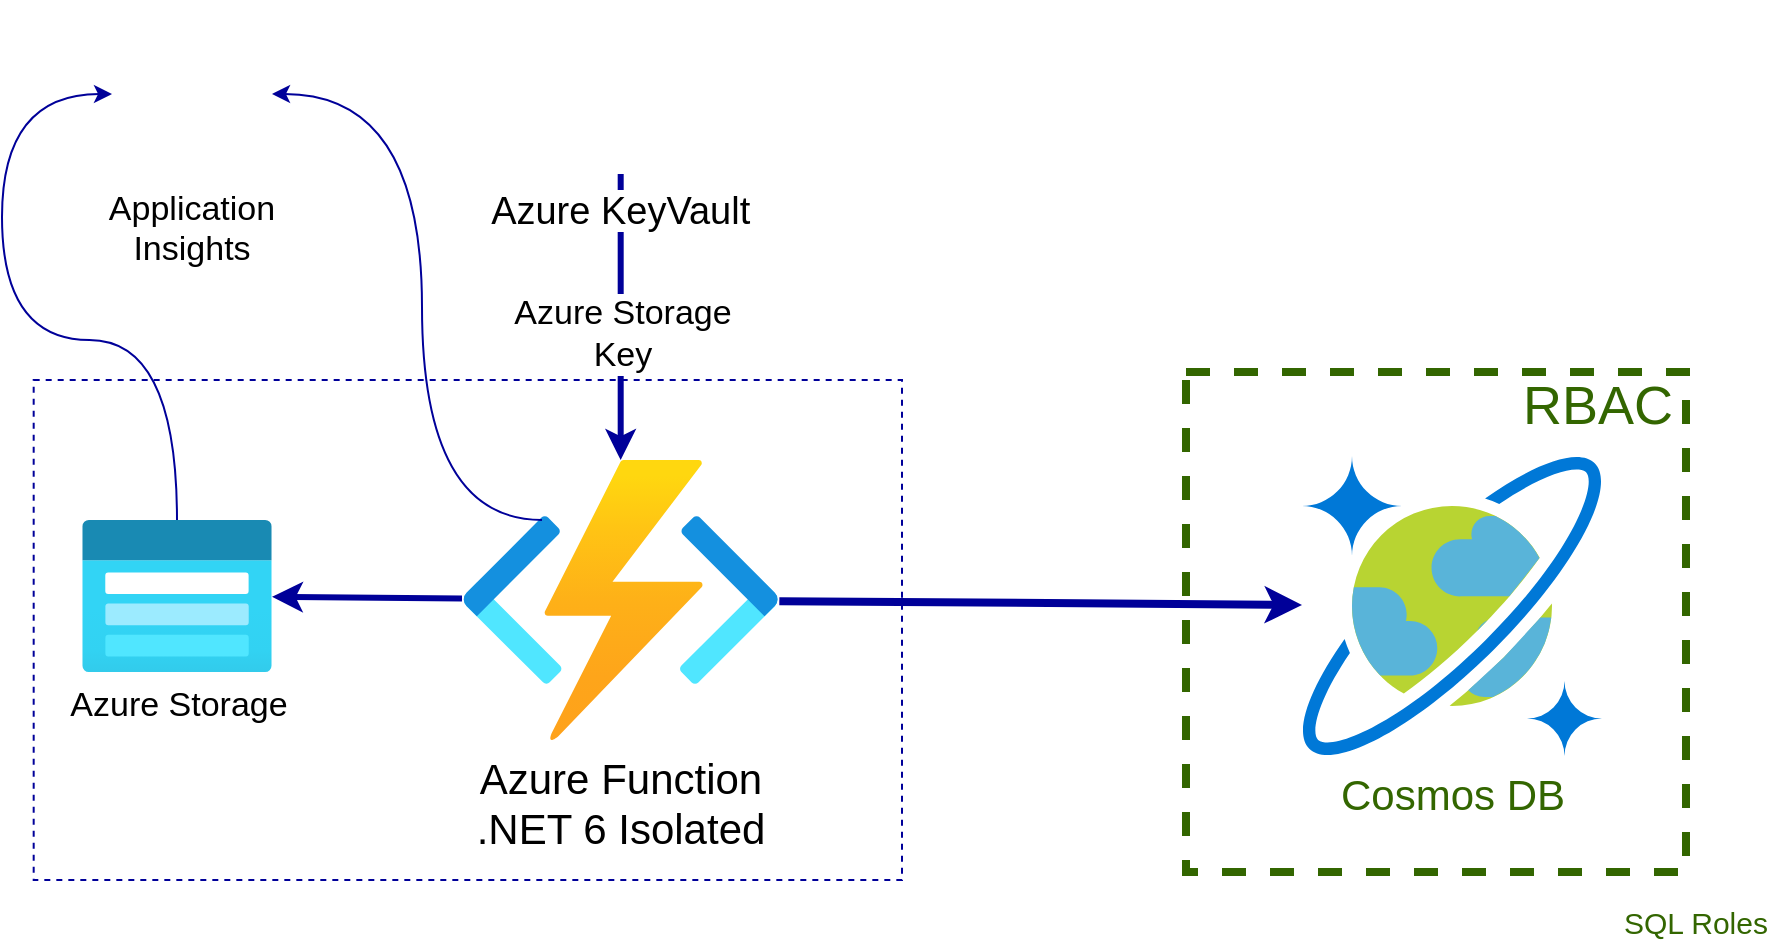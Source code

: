 <mxfile version="20.3.1" type="device"><diagram id="Yykq_WwNsrLHfxmz_4WM" name="Page-1"><mxGraphModel dx="3774" dy="2432" grid="1" gridSize="10" guides="1" tooltips="1" connect="1" arrows="1" fold="1" page="1" pageScale="1" pageWidth="850" pageHeight="1100" math="0" shadow="0"><root><mxCell id="0"/><mxCell id="1" parent="0"/><mxCell id="zupfRd5TxQChLKJRCMfy-22" value="" style="whiteSpace=wrap;html=1;fillColor=none;strokeColor=#000099;strokeWidth=1;dashed=1;rounded=0;shadow=0;sketch=0;glass=0;" vertex="1" parent="1"><mxGeometry x="-1634.16" y="-560" width="434.16" height="250" as="geometry"/></mxCell><mxCell id="zupfRd5TxQChLKJRCMfy-8" value="" style="endArrow=classic;html=1;rounded=0;strokeColor=#000099;strokeWidth=4;jumpStyle=none;startArrow=none;startFill=0;" edge="1" parent="1" source="zupfRd5TxQChLKJRCMfy-1" target="zupfRd5TxQChLKJRCMfy-2"><mxGeometry width="50" height="50" relative="1" as="geometry"><mxPoint x="-1240" y="-450" as="sourcePoint"/><mxPoint x="-1130" y="-470" as="targetPoint"/></mxGeometry></mxCell><mxCell id="zupfRd5TxQChLKJRCMfy-10" value="" style="whiteSpace=wrap;html=1;aspect=fixed;fillColor=none;strokeColor=#336600;strokeWidth=4;dashed=1;rounded=0;shadow=0;sketch=0;glass=0;" vertex="1" parent="1"><mxGeometry x="-1058" y="-564" width="250" height="250" as="geometry"/></mxCell><mxCell id="zupfRd5TxQChLKJRCMfy-1" value="Azure Function&lt;br style=&quot;font-size: 21px;&quot;&gt;.NET 6 Isolated" style="aspect=fixed;html=1;points=[];align=center;image;fontSize=21;image=img/lib/azure2/iot/Function_Apps.svg;" vertex="1" parent="1"><mxGeometry x="-1420" y="-520" width="158.67" height="140" as="geometry"/></mxCell><mxCell id="zupfRd5TxQChLKJRCMfy-2" value="Cosmos DB" style="sketch=0;aspect=fixed;html=1;points=[];align=center;image;fontSize=21;image=img/lib/mscae/CosmosDB.svg;fontColor=#336600;" vertex="1" parent="1"><mxGeometry x="-1000" y="-522" width="150" height="150" as="geometry"/></mxCell><mxCell id="zupfRd5TxQChLKJRCMfy-9" value="SQL Roles" style="shape=image;verticalLabelPosition=bottom;labelBackgroundColor=default;verticalAlign=top;aspect=fixed;imageAspect=0;image=http://code.benco.io/icon-collection/azure-icons/Azure-AD-Roles-and-Administrators.svg;fontSize=15;fontColor=#336600;" vertex="1" parent="1"><mxGeometry x="-838" y="-374" width="70" height="70" as="geometry"/></mxCell><mxCell id="zupfRd5TxQChLKJRCMfy-14" value="RBAC" style="text;html=1;strokeColor=none;fillColor=none;align=center;verticalAlign=middle;whiteSpace=wrap;rounded=0;shadow=0;glass=0;dashed=1;sketch=0;strokeWidth=6;fontSize=27;fontColor=#336600;fontStyle=0" vertex="1" parent="1"><mxGeometry x="-882" y="-562" width="60" height="30" as="geometry"/></mxCell><mxCell id="zupfRd5TxQChLKJRCMfy-15" value="Azure Storage" style="aspect=fixed;html=1;points=[];align=center;image;fontSize=17;image=img/lib/azure2/storage/Storage_Accounts_Classic.svg;rounded=0;shadow=0;glass=0;dashed=1;sketch=0;strokeColor=#336600;strokeWidth=4;fontColor=default;fillColor=none;" vertex="1" parent="1"><mxGeometry x="-1610" y="-490" width="95" height="76" as="geometry"/></mxCell><mxCell id="zupfRd5TxQChLKJRCMfy-16" value="" style="endArrow=classic;html=1;rounded=0;strokeColor=#000099;strokeWidth=3;fontSize=21;fontColor=#336600;jumpStyle=none;" edge="1" parent="1" source="zupfRd5TxQChLKJRCMfy-1" target="zupfRd5TxQChLKJRCMfy-15"><mxGeometry width="50" height="50" relative="1" as="geometry"><mxPoint x="-1410" y="-570" as="sourcePoint"/><mxPoint x="-1360" y="-620" as="targetPoint"/></mxGeometry></mxCell><mxCell id="zupfRd5TxQChLKJRCMfy-20" value="" style="endArrow=classic;html=1;rounded=0;strokeColor=#000099;strokeWidth=3;fontSize=15;fontColor=#336600;jumpStyle=none;exitX=0.5;exitY=1;exitDx=0;exitDy=0;" edge="1" parent="1" source="zupfRd5TxQChLKJRCMfy-17" target="zupfRd5TxQChLKJRCMfy-1"><mxGeometry width="50" height="50" relative="1" as="geometry"><mxPoint x="-1320" y="-520" as="sourcePoint"/><mxPoint x="-1270" y="-570" as="targetPoint"/></mxGeometry></mxCell><mxCell id="zupfRd5TxQChLKJRCMfy-21" value="Azure Storage&lt;br style=&quot;font-size: 17px;&quot;&gt;Key" style="edgeLabel;html=1;align=center;verticalAlign=middle;resizable=0;points=[];fontSize=17;fontColor=default;" vertex="1" connectable="0" parent="zupfRd5TxQChLKJRCMfy-20"><mxGeometry x="-0.536" y="-1" relative="1" as="geometry"><mxPoint x="1" y="47" as="offset"/></mxGeometry></mxCell><mxCell id="zupfRd5TxQChLKJRCMfy-23" value="Application&#10;Insights" style="shape=image;verticalLabelPosition=bottom;labelBackgroundColor=default;verticalAlign=top;aspect=fixed;imageAspect=0;image=http://code.benco.io/icon-collection/azure-icons/Application-Insights.svg;fontSize=17;fontColor=default;" vertex="1" parent="1"><mxGeometry x="-1595" y="-743" width="80" height="80" as="geometry"/></mxCell><mxCell id="zupfRd5TxQChLKJRCMfy-24" value="" style="endArrow=classic;html=1;rounded=0;strokeColor=#000099;strokeWidth=1;fontSize=17;fontColor=#336600;jumpStyle=none;elbow=vertical;edgeStyle=orthogonalEdgeStyle;curved=1;" edge="1" parent="1" source="zupfRd5TxQChLKJRCMfy-15" target="zupfRd5TxQChLKJRCMfy-23"><mxGeometry width="50" height="50" relative="1" as="geometry"><mxPoint x="-1630" y="-240" as="sourcePoint"/><mxPoint x="-1530" y="-220" as="targetPoint"/><Array as="points"><mxPoint x="-1563" y="-580"/><mxPoint x="-1650" y="-580"/><mxPoint x="-1650" y="-703"/></Array></mxGeometry></mxCell><mxCell id="zupfRd5TxQChLKJRCMfy-25" value="" style="endArrow=classic;html=1;rounded=0;strokeColor=#000099;strokeWidth=1;fontSize=17;fontColor=#336600;elbow=vertical;jumpStyle=none;entryX=1;entryY=0.5;entryDx=0;entryDy=0;edgeStyle=orthogonalEdgeStyle;curved=1;exitX=0.252;exitY=0.214;exitDx=0;exitDy=0;exitPerimeter=0;" edge="1" parent="1" source="zupfRd5TxQChLKJRCMfy-1" target="zupfRd5TxQChLKJRCMfy-23"><mxGeometry width="50" height="50" relative="1" as="geometry"><mxPoint x="-1310" y="-140" as="sourcePoint"/><mxPoint x="-1260" y="-190" as="targetPoint"/><Array as="points"><mxPoint x="-1440" y="-490"/><mxPoint x="-1440" y="-703"/></Array></mxGeometry></mxCell><mxCell id="zupfRd5TxQChLKJRCMfy-17" value="Azure KeyVault" style="shape=image;verticalLabelPosition=bottom;labelBackgroundColor=default;verticalAlign=top;aspect=fixed;imageAspect=0;image=http://code.benco.io/icon-collection/azure-icons/Key-Vaults.svg;fontSize=19;imageBackground=none;imageBorder=none;" vertex="1" parent="1"><mxGeometry x="-1384.16" y="-750" width="87" height="87" as="geometry"/></mxCell></root></mxGraphModel></diagram></mxfile>